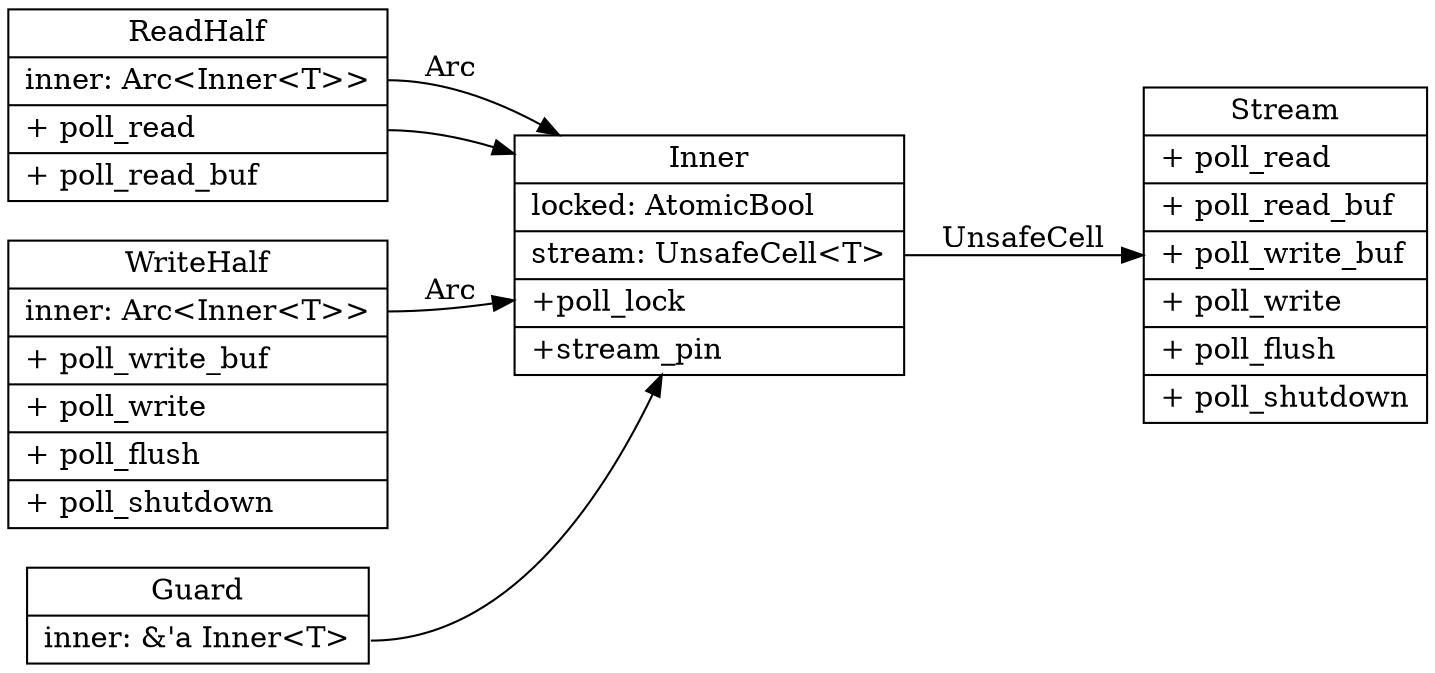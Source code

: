 digraph split {
  node[shape=box;];
  newrank=true;
  rankdir=LR;

  ReadHalf[shape="record";
    label="{{
      ReadHalf|
        <i> inner: Arc\<Inner\<T\>\>\l|
        <poll_read> + poll_read \l|
        <poll_read_buf> + poll_read_buf \l
    }}";
  ];

  WriteHalf[shape="record";
    label="{{
      WriteHalf|
       <i> inner: Arc\<Inner\<T\>\>\l|
        + poll_write_buf\l|
        + poll_write\l|
        + poll_flush\l|
        + poll_shutdown\l
    }}";
  ];

  Inner [shape="record";
    label="{{
      Inner |
        locked: AtomicBool\l|
        <s> stream: UnsafeCell\<T\>|
        <poll_lock> +poll_lock\l|
        <stream_pin> +stream_pin\l
    }}";
  ];

  Guard [shape="record";
    label="{{
      Guard |
        <i> inner: &'a Inner\<T\>\l
    }}";
  ]

  Stream[shape="record";
    label="{{
      Stream|
        + poll_read\l|
        + poll_read_buf\l|
        + poll_write_buf\l|
        + poll_write\l|
        + poll_flush\l|
        + poll_shutdown\l
    }}";
  ]


  ReadHalf:i -> Inner[label="Arc"];
  WriteHalf:i -> Inner[label="Arc"];
  Inner:s -> Stream[label="UnsafeCell"];
  Guard:i -> Inner;

  ReadHalf:poll_read -> {Inner:poll_lock, Inner:stream_pin};
}
